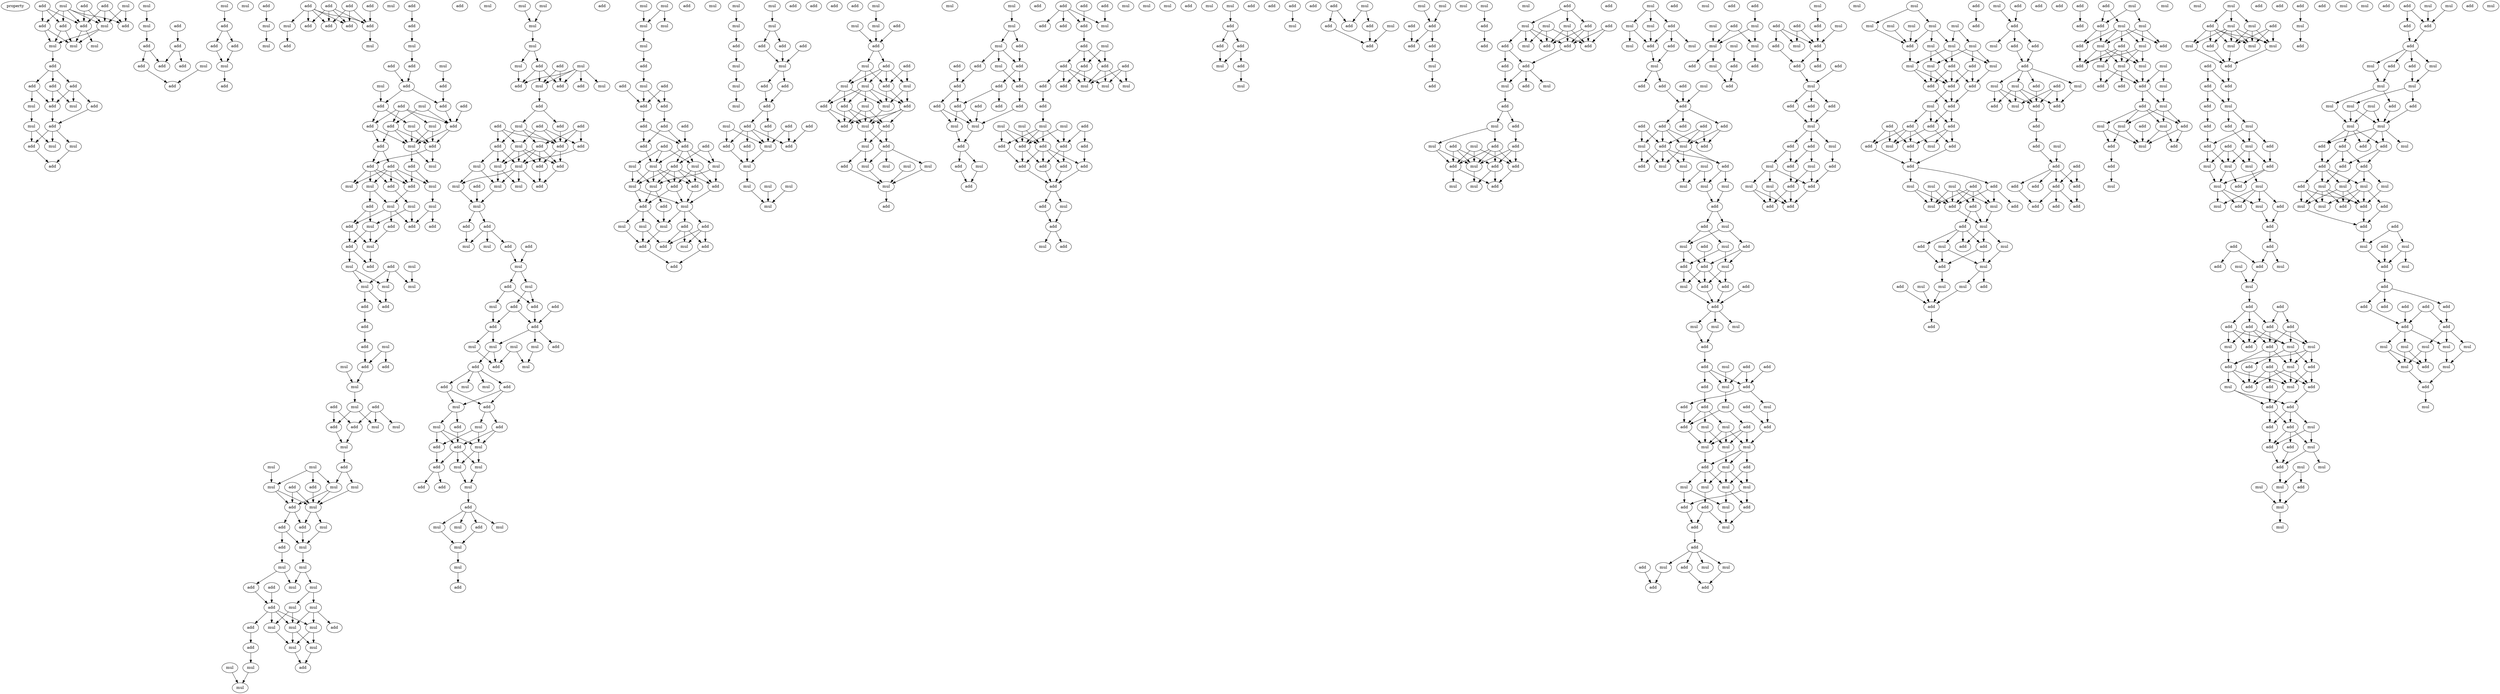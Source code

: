 digraph {
    node [fontcolor=black]
    property [mul=2,lf=1.9]
    0 [ label = add ];
    1 [ label = mul ];
    2 [ label = add ];
    3 [ label = add ];
    4 [ label = mul ];
    5 [ label = add ];
    6 [ label = add ];
    7 [ label = add ];
    8 [ label = add ];
    9 [ label = mul ];
    10 [ label = mul ];
    11 [ label = mul ];
    12 [ label = mul ];
    13 [ label = add ];
    14 [ label = add ];
    15 [ label = add ];
    16 [ label = add ];
    17 [ label = mul ];
    18 [ label = mul ];
    19 [ label = add ];
    20 [ label = add ];
    21 [ label = mul ];
    22 [ label = add ];
    23 [ label = mul ];
    24 [ label = add ];
    25 [ label = mul ];
    26 [ label = mul ];
    27 [ label = add ];
    28 [ label = add ];
    29 [ label = mul ];
    30 [ label = add ];
    31 [ label = add ];
    32 [ label = add ];
    33 [ label = add ];
    34 [ label = mul ];
    35 [ label = mul ];
    36 [ label = add ];
    37 [ label = add ];
    38 [ label = add ];
    39 [ label = add ];
    40 [ label = add ];
    41 [ label = mul ];
    42 [ label = mul ];
    43 [ label = add ];
    44 [ label = add ];
    45 [ label = mul ];
    46 [ label = add ];
    47 [ label = add ];
    48 [ label = mul ];
    49 [ label = add ];
    50 [ label = add ];
    51 [ label = add ];
    52 [ label = mul ];
    53 [ label = add ];
    54 [ label = add ];
    55 [ label = add ];
    56 [ label = mul ];
    57 [ label = add ];
    58 [ label = mul ];
    59 [ label = add ];
    60 [ label = add ];
    61 [ label = mul ];
    62 [ label = add ];
    63 [ label = add ];
    64 [ label = mul ];
    65 [ label = mul ];
    66 [ label = add ];
    67 [ label = add ];
    68 [ label = add ];
    69 [ label = mul ];
    70 [ label = add ];
    71 [ label = add ];
    72 [ label = add ];
    73 [ label = add ];
    74 [ label = mul ];
    75 [ label = add ];
    76 [ label = add ];
    77 [ label = mul ];
    78 [ label = mul ];
    79 [ label = add ];
    80 [ label = add ];
    81 [ label = mul ];
    82 [ label = add ];
    83 [ label = add ];
    84 [ label = add ];
    85 [ label = add ];
    86 [ label = mul ];
    87 [ label = mul ];
    88 [ label = mul ];
    89 [ label = add ];
    90 [ label = add ];
    91 [ label = mul ];
    92 [ label = mul ];
    93 [ label = mul ];
    94 [ label = add ];
    95 [ label = add ];
    96 [ label = add ];
    97 [ label = add ];
    98 [ label = mul ];
    99 [ label = mul ];
    100 [ label = add ];
    101 [ label = add ];
    102 [ label = add ];
    103 [ label = mul ];
    104 [ label = mul ];
    105 [ label = mul ];
    106 [ label = mul ];
    107 [ label = mul ];
    108 [ label = add ];
    109 [ label = add ];
    110 [ label = add ];
    111 [ label = add ];
    112 [ label = mul ];
    113 [ label = add ];
    114 [ label = mul ];
    115 [ label = add ];
    116 [ label = mul ];
    117 [ label = add ];
    118 [ label = add ];
    119 [ label = mul ];
    120 [ label = add ];
    121 [ label = mul ];
    122 [ label = mul ];
    123 [ label = add ];
    124 [ label = mul ];
    125 [ label = mul ];
    126 [ label = add ];
    127 [ label = mul ];
    128 [ label = add ];
    129 [ label = mul ];
    130 [ label = mul ];
    131 [ label = mul ];
    132 [ label = add ];
    133 [ label = add ];
    134 [ label = mul ];
    135 [ label = mul ];
    136 [ label = add ];
    137 [ label = add ];
    138 [ label = add ];
    139 [ label = mul ];
    140 [ label = add ];
    141 [ label = mul ];
    142 [ label = mul ];
    143 [ label = add ];
    144 [ label = add ];
    145 [ label = mul ];
    146 [ label = mul ];
    147 [ label = mul ];
    148 [ label = add ];
    149 [ label = mul ];
    150 [ label = mul ];
    151 [ label = add ];
    152 [ label = mul ];
    153 [ label = mul ];
    154 [ label = add ];
    155 [ label = mul ];
    156 [ label = add ];
    157 [ label = mul ];
    158 [ label = mul ];
    159 [ label = add ];
    160 [ label = mul ];
    161 [ label = mul ];
    162 [ label = mul ];
    163 [ label = mul ];
    164 [ label = mul ];
    165 [ label = mul ];
    166 [ label = mul ];
    167 [ label = add ];
    168 [ label = mul ];
    169 [ label = mul ];
    170 [ label = add ];
    171 [ label = mul ];
    172 [ label = add ];
    173 [ label = mul ];
    174 [ label = add ];
    175 [ label = add ];
    176 [ label = add ];
    177 [ label = add ];
    178 [ label = add ];
    179 [ label = mul ];
    180 [ label = add ];
    181 [ label = add ];
    182 [ label = mul ];
    183 [ label = add ];
    184 [ label = add ];
    185 [ label = add ];
    186 [ label = add ];
    187 [ label = add ];
    188 [ label = mul ];
    189 [ label = mul ];
    190 [ label = add ];
    191 [ label = mul ];
    192 [ label = add ];
    193 [ label = mul ];
    194 [ label = add ];
    195 [ label = mul ];
    196 [ label = mul ];
    197 [ label = mul ];
    198 [ label = add ];
    199 [ label = add ];
    200 [ label = mul ];
    201 [ label = add ];
    202 [ label = add ];
    203 [ label = mul ];
    204 [ label = add ];
    205 [ label = mul ];
    206 [ label = mul ];
    207 [ label = add ];
    208 [ label = add ];
    209 [ label = add ];
    210 [ label = add ];
    211 [ label = mul ];
    212 [ label = add ];
    213 [ label = add ];
    214 [ label = add ];
    215 [ label = mul ];
    216 [ label = mul ];
    217 [ label = mul ];
    218 [ label = mul ];
    219 [ label = add ];
    220 [ label = add ];
    221 [ label = mul ];
    222 [ label = add ];
    223 [ label = mul ];
    224 [ label = mul ];
    225 [ label = add ];
    226 [ label = mul ];
    227 [ label = add ];
    228 [ label = mul ];
    229 [ label = add ];
    230 [ label = mul ];
    231 [ label = add ];
    232 [ label = mul ];
    233 [ label = add ];
    234 [ label = add ];
    235 [ label = add ];
    236 [ label = mul ];
    237 [ label = mul ];
    238 [ label = add ];
    239 [ label = add ];
    240 [ label = mul ];
    241 [ label = add ];
    242 [ label = mul ];
    243 [ label = mul ];
    244 [ label = add ];
    245 [ label = mul ];
    246 [ label = mul ];
    247 [ label = mul ];
    248 [ label = mul ];
    249 [ label = add ];
    250 [ label = mul ];
    251 [ label = mul ];
    252 [ label = mul ];
    253 [ label = mul ];
    254 [ label = add ];
    255 [ label = add ];
    256 [ label = add ];
    257 [ label = mul ];
    258 [ label = add ];
    259 [ label = add ];
    260 [ label = add ];
    261 [ label = add ];
    262 [ label = add ];
    263 [ label = add ];
    264 [ label = add ];
    265 [ label = add ];
    266 [ label = add ];
    267 [ label = add ];
    268 [ label = mul ];
    269 [ label = mul ];
    270 [ label = mul ];
    271 [ label = add ];
    272 [ label = mul ];
    273 [ label = mul ];
    274 [ label = add ];
    275 [ label = mul ];
    276 [ label = add ];
    277 [ label = add ];
    278 [ label = add ];
    279 [ label = mul ];
    280 [ label = add ];
    281 [ label = mul ];
    282 [ label = mul ];
    283 [ label = mul ];
    284 [ label = add ];
    285 [ label = add ];
    286 [ label = mul ];
    287 [ label = add ];
    288 [ label = add ];
    289 [ label = add ];
    290 [ label = add ];
    291 [ label = mul ];
    292 [ label = mul ];
    293 [ label = mul ];
    294 [ label = add ];
    295 [ label = mul ];
    296 [ label = mul ];
    297 [ label = mul ];
    298 [ label = mul ];
    299 [ label = add ];
    300 [ label = mul ];
    301 [ label = add ];
    302 [ label = add ];
    303 [ label = add ];
    304 [ label = add ];
    305 [ label = mul ];
    306 [ label = add ];
    307 [ label = add ];
    308 [ label = add ];
    309 [ label = add ];
    310 [ label = mul ];
    311 [ label = add ];
    312 [ label = add ];
    313 [ label = add ];
    314 [ label = add ];
    315 [ label = add ];
    316 [ label = add ];
    317 [ label = mul ];
    318 [ label = add ];
    319 [ label = mul ];
    320 [ label = mul ];
    321 [ label = mul ];
    322 [ label = mul ];
    323 [ label = add ];
    324 [ label = mul ];
    325 [ label = mul ];
    326 [ label = mul ];
    327 [ label = mul ];
    328 [ label = mul ];
    329 [ label = add ];
    330 [ label = add ];
    331 [ label = mul ];
    332 [ label = add ];
    333 [ label = add ];
    334 [ label = mul ];
    335 [ label = mul ];
    336 [ label = mul ];
    337 [ label = add ];
    338 [ label = mul ];
    339 [ label = add ];
    340 [ label = mul ];
    341 [ label = add ];
    342 [ label = add ];
    343 [ label = add ];
    344 [ label = mul ];
    345 [ label = add ];
    346 [ label = mul ];
    347 [ label = add ];
    348 [ label = add ];
    349 [ label = mul ];
    350 [ label = mul ];
    351 [ label = mul ];
    352 [ label = mul ];
    353 [ label = mul ];
    354 [ label = mul ];
    355 [ label = add ];
    356 [ label = mul ];
    357 [ label = add ];
    358 [ label = mul ];
    359 [ label = add ];
    360 [ label = add ];
    361 [ label = add ];
    362 [ label = mul ];
    363 [ label = add ];
    364 [ label = add ];
    365 [ label = add ];
    366 [ label = add ];
    367 [ label = add ];
    368 [ label = add ];
    369 [ label = add ];
    370 [ label = add ];
    371 [ label = mul ];
    372 [ label = mul ];
    373 [ label = add ];
    374 [ label = add ];
    375 [ label = mul ];
    376 [ label = add ];
    377 [ label = add ];
    378 [ label = add ];
    379 [ label = add ];
    380 [ label = add ];
    381 [ label = add ];
    382 [ label = add ];
    383 [ label = add ];
    384 [ label = mul ];
    385 [ label = add ];
    386 [ label = mul ];
    387 [ label = add ];
    388 [ label = add ];
    389 [ label = add ];
    390 [ label = add ];
    391 [ label = add ];
    392 [ label = mul ];
    393 [ label = add ];
    394 [ label = mul ];
    395 [ label = mul ];
    396 [ label = add ];
    397 [ label = mul ];
    398 [ label = add ];
    399 [ label = mul ];
    400 [ label = mul ];
    401 [ label = mul ];
    402 [ label = add ];
    403 [ label = add ];
    404 [ label = add ];
    405 [ label = add ];
    406 [ label = add ];
    407 [ label = add ];
    408 [ label = add ];
    409 [ label = add ];
    410 [ label = add ];
    411 [ label = add ];
    412 [ label = add ];
    413 [ label = mul ];
    414 [ label = mul ];
    415 [ label = add ];
    416 [ label = mul ];
    417 [ label = add ];
    418 [ label = mul ];
    419 [ label = mul ];
    420 [ label = add ];
    421 [ label = mul ];
    422 [ label = mul ];
    423 [ label = add ];
    424 [ label = add ];
    425 [ label = add ];
    426 [ label = add ];
    427 [ label = add ];
    428 [ label = mul ];
    429 [ label = add ];
    430 [ label = add ];
    431 [ label = mul ];
    432 [ label = mul ];
    433 [ label = add ];
    434 [ label = add ];
    435 [ label = mul ];
    436 [ label = add ];
    437 [ label = add ];
    438 [ label = add ];
    439 [ label = mul ];
    440 [ label = mul ];
    441 [ label = add ];
    442 [ label = mul ];
    443 [ label = add ];
    444 [ label = add ];
    445 [ label = add ];
    446 [ label = mul ];
    447 [ label = add ];
    448 [ label = mul ];
    449 [ label = mul ];
    450 [ label = add ];
    451 [ label = mul ];
    452 [ label = add ];
    453 [ label = add ];
    454 [ label = add ];
    455 [ label = mul ];
    456 [ label = mul ];
    457 [ label = add ];
    458 [ label = mul ];
    459 [ label = add ];
    460 [ label = add ];
    461 [ label = add ];
    462 [ label = mul ];
    463 [ label = add ];
    464 [ label = add ];
    465 [ label = add ];
    466 [ label = add ];
    467 [ label = mul ];
    468 [ label = mul ];
    469 [ label = add ];
    470 [ label = add ];
    471 [ label = add ];
    472 [ label = mul ];
    473 [ label = mul ];
    474 [ label = mul ];
    475 [ label = add ];
    476 [ label = add ];
    477 [ label = add ];
    478 [ label = add ];
    479 [ label = add ];
    480 [ label = mul ];
    481 [ label = add ];
    482 [ label = mul ];
    483 [ label = mul ];
    484 [ label = add ];
    485 [ label = add ];
    486 [ label = mul ];
    487 [ label = add ];
    488 [ label = add ];
    489 [ label = mul ];
    490 [ label = mul ];
    491 [ label = add ];
    492 [ label = mul ];
    493 [ label = mul ];
    494 [ label = add ];
    495 [ label = mul ];
    496 [ label = add ];
    497 [ label = add ];
    498 [ label = mul ];
    499 [ label = add ];
    500 [ label = mul ];
    501 [ label = add ];
    502 [ label = add ];
    503 [ label = add ];
    504 [ label = add ];
    505 [ label = add ];
    506 [ label = add ];
    507 [ label = mul ];
    508 [ label = add ];
    509 [ label = add ];
    510 [ label = mul ];
    511 [ label = mul ];
    512 [ label = mul ];
    513 [ label = mul ];
    514 [ label = add ];
    515 [ label = add ];
    516 [ label = mul ];
    517 [ label = mul ];
    518 [ label = mul ];
    519 [ label = add ];
    520 [ label = mul ];
    521 [ label = add ];
    522 [ label = add ];
    523 [ label = add ];
    524 [ label = mul ];
    525 [ label = mul ];
    526 [ label = mul ];
    527 [ label = add ];
    528 [ label = add ];
    529 [ label = mul ];
    530 [ label = add ];
    531 [ label = add ];
    532 [ label = add ];
    533 [ label = add ];
    534 [ label = add ];
    535 [ label = mul ];
    536 [ label = mul ];
    537 [ label = mul ];
    538 [ label = add ];
    539 [ label = mul ];
    540 [ label = add ];
    541 [ label = add ];
    542 [ label = add ];
    543 [ label = mul ];
    544 [ label = add ];
    545 [ label = add ];
    546 [ label = add ];
    547 [ label = mul ];
    548 [ label = mul ];
    549 [ label = add ];
    550 [ label = add ];
    551 [ label = add ];
    552 [ label = add ];
    553 [ label = add ];
    554 [ label = mul ];
    555 [ label = mul ];
    556 [ label = mul ];
    557 [ label = mul ];
    558 [ label = mul ];
    559 [ label = add ];
    560 [ label = mul ];
    561 [ label = add ];
    562 [ label = mul ];
    563 [ label = mul ];
    564 [ label = mul ];
    565 [ label = mul ];
    566 [ label = add ];
    567 [ label = mul ];
    568 [ label = add ];
    569 [ label = add ];
    570 [ label = add ];
    571 [ label = mul ];
    572 [ label = add ];
    573 [ label = mul ];
    574 [ label = add ];
    575 [ label = mul ];
    576 [ label = mul ];
    577 [ label = add ];
    578 [ label = add ];
    579 [ label = add ];
    580 [ label = add ];
    581 [ label = mul ];
    582 [ label = mul ];
    583 [ label = add ];
    584 [ label = mul ];
    585 [ label = mul ];
    586 [ label = mul ];
    587 [ label = add ];
    588 [ label = add ];
    589 [ label = add ];
    590 [ label = mul ];
    591 [ label = add ];
    592 [ label = mul ];
    593 [ label = add ];
    594 [ label = add ];
    595 [ label = add ];
    596 [ label = mul ];
    597 [ label = add ];
    598 [ label = mul ];
    599 [ label = add ];
    600 [ label = add ];
    601 [ label = add ];
    602 [ label = add ];
    603 [ label = mul ];
    604 [ label = add ];
    605 [ label = add ];
    606 [ label = add ];
    607 [ label = mul ];
    608 [ label = mul ];
    609 [ label = add ];
    610 [ label = add ];
    611 [ label = mul ];
    612 [ label = add ];
    613 [ label = add ];
    614 [ label = mul ];
    615 [ label = mul ];
    616 [ label = add ];
    617 [ label = mul ];
    618 [ label = add ];
    619 [ label = mul ];
    620 [ label = add ];
    621 [ label = add ];
    622 [ label = mul ];
    623 [ label = mul ];
    624 [ label = mul ];
    625 [ label = mul ];
    626 [ label = mul ];
    627 [ label = mul ];
    628 [ label = mul ];
    629 [ label = mul ];
    630 [ label = add ];
    631 [ label = mul ];
    632 [ label = mul ];
    633 [ label = add ];
    634 [ label = mul ];
    635 [ label = mul ];
    636 [ label = add ];
    637 [ label = add ];
    638 [ label = add ];
    639 [ label = add ];
    640 [ label = mul ];
    641 [ label = add ];
    642 [ label = add ];
    643 [ label = add ];
    644 [ label = add ];
    645 [ label = add ];
    646 [ label = add ];
    647 [ label = add ];
    648 [ label = mul ];
    649 [ label = mul ];
    650 [ label = add ];
    651 [ label = add ];
    652 [ label = add ];
    653 [ label = mul ];
    654 [ label = mul ];
    655 [ label = mul ];
    656 [ label = add ];
    657 [ label = mul ];
    658 [ label = mul ];
    659 [ label = add ];
    660 [ label = add ];
    661 [ label = add ];
    662 [ label = add ];
    663 [ label = mul ];
    664 [ label = mul ];
    665 [ label = mul ];
    666 [ label = add ];
    667 [ label = add ];
    668 [ label = add ];
    669 [ label = add ];
    670 [ label = mul ];
    671 [ label = add ];
    672 [ label = mul ];
    673 [ label = mul ];
    674 [ label = add ];
    675 [ label = mul ];
    676 [ label = add ];
    677 [ label = add ];
    678 [ label = add ];
    679 [ label = add ];
    680 [ label = mul ];
    681 [ label = add ];
    682 [ label = add ];
    683 [ label = mul ];
    684 [ label = add ];
    685 [ label = add ];
    686 [ label = add ];
    687 [ label = add ];
    688 [ label = mul ];
    689 [ label = mul ];
    690 [ label = mul ];
    691 [ label = add ];
    692 [ label = add ];
    693 [ label = add ];
    694 [ label = add ];
    695 [ label = add ];
    696 [ label = mul ];
    697 [ label = add ];
    698 [ label = add ];
    699 [ label = add ];
    700 [ label = mul ];
    701 [ label = add ];
    702 [ label = add ];
    703 [ label = add ];
    704 [ label = add ];
    705 [ label = add ];
    706 [ label = add ];
    707 [ label = add ];
    708 [ label = add ];
    709 [ label = add ];
    710 [ label = add ];
    711 [ label = add ];
    712 [ label = mul ];
    713 [ label = add ];
    714 [ label = add ];
    715 [ label = mul ];
    716 [ label = mul ];
    717 [ label = add ];
    718 [ label = mul ];
    719 [ label = add ];
    720 [ label = add ];
    721 [ label = mul ];
    722 [ label = mul ];
    723 [ label = mul ];
    724 [ label = mul ];
    725 [ label = mul ];
    726 [ label = add ];
    727 [ label = add ];
    728 [ label = mul ];
    729 [ label = add ];
    730 [ label = add ];
    731 [ label = add ];
    732 [ label = mul ];
    733 [ label = add ];
    734 [ label = mul ];
    735 [ label = mul ];
    736 [ label = mul ];
    737 [ label = add ];
    738 [ label = mul ];
    739 [ label = add ];
    740 [ label = add ];
    741 [ label = add ];
    742 [ label = mul ];
    743 [ label = mul ];
    744 [ label = mul ];
    745 [ label = mul ];
    746 [ label = mul ];
    747 [ label = add ];
    748 [ label = mul ];
    749 [ label = add ];
    750 [ label = mul ];
    751 [ label = mul ];
    752 [ label = add ];
    753 [ label = mul ];
    754 [ label = mul ];
    755 [ label = add ];
    756 [ label = add ];
    757 [ label = add ];
    758 [ label = add ];
    759 [ label = mul ];
    760 [ label = add ];
    761 [ label = mul ];
    762 [ label = add ];
    763 [ label = add ];
    764 [ label = add ];
    765 [ label = mul ];
    766 [ label = add ];
    767 [ label = add ];
    768 [ label = mul ];
    769 [ label = add ];
    770 [ label = mul ];
    771 [ label = mul ];
    772 [ label = add ];
    773 [ label = add ];
    774 [ label = mul ];
    775 [ label = mul ];
    776 [ label = mul ];
    777 [ label = add ];
    778 [ label = add ];
    779 [ label = mul ];
    780 [ label = add ];
    781 [ label = add ];
    782 [ label = add ];
    783 [ label = add ];
    784 [ label = mul ];
    785 [ label = add ];
    786 [ label = mul ];
    787 [ label = mul ];
    788 [ label = add ];
    789 [ label = add ];
    790 [ label = add ];
    791 [ label = add ];
    792 [ label = add ];
    793 [ label = add ];
    794 [ label = add ];
    795 [ label = mul ];
    796 [ label = add ];
    797 [ label = mul ];
    798 [ label = mul ];
    799 [ label = add ];
    800 [ label = add ];
    801 [ label = mul ];
    802 [ label = add ];
    803 [ label = add ];
    804 [ label = add ];
    805 [ label = add ];
    806 [ label = mul ];
    807 [ label = add ];
    808 [ label = mul ];
    809 [ label = add ];
    810 [ label = add ];
    811 [ label = mul ];
    812 [ label = add ];
    813 [ label = add ];
    814 [ label = add ];
    815 [ label = add ];
    816 [ label = mul ];
    817 [ label = add ];
    818 [ label = mul ];
    819 [ label = mul ];
    820 [ label = mul ];
    821 [ label = mul ];
    822 [ label = add ];
    823 [ label = add ];
    824 [ label = mul ];
    825 [ label = mul ];
    826 [ label = add ];
    827 [ label = add ];
    828 [ label = mul ];
    829 [ label = mul ];
    830 [ label = mul ];
    831 [ label = add ];
    832 [ label = add ];
    833 [ label = add ];
    834 [ label = mul ];
    835 [ label = mul ];
    836 [ label = add ];
    837 [ label = add ];
    838 [ label = add ];
    839 [ label = add ];
    840 [ label = add ];
    841 [ label = mul ];
    842 [ label = mul ];
    843 [ label = add ];
    844 [ label = mul ];
    845 [ label = mul ];
    846 [ label = mul ];
    847 [ label = add ];
    848 [ label = mul ];
    849 [ label = mul ];
    850 [ label = add ];
    851 [ label = mul ];
    852 [ label = mul ];
    853 [ label = add ];
    854 [ label = add ];
    855 [ label = add ];
    856 [ label = mul ];
    857 [ label = add ];
    858 [ label = add ];
    859 [ label = add ];
    860 [ label = add ];
    861 [ label = mul ];
    862 [ label = mul ];
    863 [ label = mul ];
    864 [ label = add ];
    865 [ label = mul ];
    866 [ label = add ];
    867 [ label = add ];
    868 [ label = mul ];
    869 [ label = mul ];
    870 [ label = add ];
    871 [ label = add ];
    872 [ label = add ];
    873 [ label = mul ];
    874 [ label = mul ];
    875 [ label = add ];
    876 [ label = mul ];
    877 [ label = add ];
    878 [ label = add ];
    879 [ label = add ];
    880 [ label = add ];
    881 [ label = add ];
    882 [ label = add ];
    883 [ label = add ];
    884 [ label = add ];
    885 [ label = add ];
    886 [ label = mul ];
    887 [ label = mul ];
    888 [ label = mul ];
    889 [ label = mul ];
    890 [ label = mul ];
    891 [ label = mul ];
    892 [ label = add ];
    893 [ label = mul ];
    894 [ label = add ];
    895 [ label = mul ];
    896 [ label = mul ];
    0 -> 6 [ name = 0 ];
    0 -> 8 [ name = 1 ];
    0 -> 9 [ name = 2 ];
    1 -> 8 [ name = 3 ];
    1 -> 9 [ name = 4 ];
    2 -> 6 [ name = 5 ];
    2 -> 9 [ name = 6 ];
    3 -> 5 [ name = 7 ];
    3 -> 6 [ name = 8 ];
    3 -> 7 [ name = 9 ];
    4 -> 5 [ name = 10 ];
    4 -> 6 [ name = 11 ];
    4 -> 7 [ name = 12 ];
    4 -> 8 [ name = 13 ];
    4 -> 9 [ name = 14 ];
    5 -> 10 [ name = 15 ];
    5 -> 12 [ name = 16 ];
    6 -> 11 [ name = 17 ];
    6 -> 12 [ name = 18 ];
    7 -> 10 [ name = 19 ];
    7 -> 12 [ name = 20 ];
    9 -> 10 [ name = 21 ];
    9 -> 12 [ name = 22 ];
    10 -> 13 [ name = 23 ];
    13 -> 14 [ name = 24 ];
    13 -> 15 [ name = 25 ];
    13 -> 16 [ name = 26 ];
    14 -> 17 [ name = 27 ];
    14 -> 19 [ name = 28 ];
    15 -> 18 [ name = 29 ];
    15 -> 19 [ name = 30 ];
    15 -> 20 [ name = 31 ];
    16 -> 18 [ name = 32 ];
    16 -> 19 [ name = 33 ];
    17 -> 21 [ name = 34 ];
    19 -> 22 [ name = 35 ];
    20 -> 22 [ name = 36 ];
    21 -> 23 [ name = 37 ];
    21 -> 24 [ name = 38 ];
    22 -> 23 [ name = 39 ];
    22 -> 24 [ name = 40 ];
    22 -> 25 [ name = 41 ];
    24 -> 27 [ name = 42 ];
    25 -> 27 [ name = 43 ];
    26 -> 29 [ name = 44 ];
    28 -> 31 [ name = 45 ];
    29 -> 30 [ name = 46 ];
    30 -> 32 [ name = 47 ];
    30 -> 36 [ name = 48 ];
    31 -> 32 [ name = 49 ];
    31 -> 33 [ name = 50 ];
    34 -> 37 [ name = 51 ];
    35 -> 38 [ name = 52 ];
    36 -> 37 [ name = 53 ];
    38 -> 39 [ name = 54 ];
    38 -> 40 [ name = 55 ];
    39 -> 42 [ name = 56 ];
    40 -> 42 [ name = 57 ];
    42 -> 44 [ name = 58 ];
    43 -> 45 [ name = 59 ];
    45 -> 48 [ name = 60 ];
    46 -> 51 [ name = 61 ];
    46 -> 53 [ name = 62 ];
    46 -> 54 [ name = 63 ];
    46 -> 55 [ name = 64 ];
    47 -> 53 [ name = 65 ];
    47 -> 54 [ name = 66 ];
    47 -> 55 [ name = 67 ];
    49 -> 51 [ name = 68 ];
    49 -> 52 [ name = 69 ];
    49 -> 53 [ name = 70 ];
    49 -> 54 [ name = 71 ];
    49 -> 55 [ name = 72 ];
    50 -> 53 [ name = 73 ];
    52 -> 57 [ name = 74 ];
    53 -> 56 [ name = 75 ];
    59 -> 60 [ name = 76 ];
    60 -> 61 [ name = 77 ];
    61 -> 63 [ name = 78 ];
    62 -> 66 [ name = 79 ];
    63 -> 66 [ name = 80 ];
    64 -> 67 [ name = 81 ];
    65 -> 70 [ name = 82 ];
    66 -> 68 [ name = 83 ];
    66 -> 70 [ name = 84 ];
    67 -> 68 [ name = 85 ];
    68 -> 75 [ name = 86 ];
    69 -> 73 [ name = 87 ];
    69 -> 75 [ name = 88 ];
    70 -> 76 [ name = 89 ];
    70 -> 77 [ name = 90 ];
    71 -> 75 [ name = 91 ];
    72 -> 73 [ name = 92 ];
    72 -> 74 [ name = 93 ];
    72 -> 75 [ name = 94 ];
    72 -> 76 [ name = 95 ];
    73 -> 78 [ name = 96 ];
    73 -> 79 [ name = 97 ];
    73 -> 80 [ name = 98 ];
    74 -> 78 [ name = 99 ];
    74 -> 79 [ name = 100 ];
    75 -> 78 [ name = 101 ];
    75 -> 79 [ name = 102 ];
    76 -> 78 [ name = 103 ];
    76 -> 80 [ name = 104 ];
    77 -> 78 [ name = 105 ];
    77 -> 79 [ name = 106 ];
    78 -> 81 [ name = 107 ];
    78 -> 84 [ name = 108 ];
    79 -> 81 [ name = 109 ];
    79 -> 82 [ name = 110 ];
    80 -> 82 [ name = 111 ];
    80 -> 83 [ name = 112 ];
    82 -> 85 [ name = 113 ];
    82 -> 86 [ name = 114 ];
    82 -> 87 [ name = 115 ];
    82 -> 89 [ name = 116 ];
    83 -> 85 [ name = 117 ];
    83 -> 86 [ name = 118 ];
    83 -> 87 [ name = 119 ];
    83 -> 88 [ name = 120 ];
    83 -> 89 [ name = 121 ];
    84 -> 85 [ name = 122 ];
    84 -> 88 [ name = 123 ];
    85 -> 93 [ name = 124 ];
    87 -> 90 [ name = 125 ];
    87 -> 93 [ name = 126 ];
    88 -> 91 [ name = 127 ];
    89 -> 92 [ name = 128 ];
    90 -> 95 [ name = 129 ];
    90 -> 98 [ name = 130 ];
    91 -> 96 [ name = 131 ];
    91 -> 97 [ name = 132 ];
    92 -> 96 [ name = 133 ];
    92 -> 98 [ name = 134 ];
    93 -> 94 [ name = 135 ];
    93 -> 95 [ name = 136 ];
    93 -> 96 [ name = 137 ];
    94 -> 99 [ name = 138 ];
    95 -> 99 [ name = 139 ];
    95 -> 100 [ name = 140 ];
    98 -> 99 [ name = 141 ];
    98 -> 100 [ name = 142 ];
    99 -> 102 [ name = 143 ];
    100 -> 102 [ name = 144 ];
    100 -> 104 [ name = 145 ];
    101 -> 105 [ name = 146 ];
    101 -> 106 [ name = 147 ];
    101 -> 107 [ name = 148 ];
    103 -> 106 [ name = 149 ];
    104 -> 105 [ name = 150 ];
    104 -> 107 [ name = 151 ];
    105 -> 109 [ name = 152 ];
    107 -> 108 [ name = 153 ];
    107 -> 109 [ name = 154 ];
    108 -> 110 [ name = 155 ];
    110 -> 111 [ name = 156 ];
    111 -> 113 [ name = 157 ];
    112 -> 113 [ name = 158 ];
    112 -> 115 [ name = 159 ];
    113 -> 116 [ name = 160 ];
    114 -> 116 [ name = 161 ];
    116 -> 119 [ name = 162 ];
    117 -> 121 [ name = 163 ];
    117 -> 122 [ name = 164 ];
    117 -> 123 [ name = 165 ];
    118 -> 120 [ name = 166 ];
    118 -> 123 [ name = 167 ];
    119 -> 120 [ name = 168 ];
    119 -> 122 [ name = 169 ];
    120 -> 124 [ name = 170 ];
    123 -> 124 [ name = 171 ];
    124 -> 126 [ name = 172 ];
    125 -> 131 [ name = 173 ];
    126 -> 129 [ name = 174 ];
    126 -> 130 [ name = 175 ];
    127 -> 128 [ name = 176 ];
    127 -> 129 [ name = 177 ];
    127 -> 131 [ name = 178 ];
    128 -> 134 [ name = 179 ];
    129 -> 133 [ name = 180 ];
    129 -> 134 [ name = 181 ];
    130 -> 134 [ name = 182 ];
    131 -> 133 [ name = 183 ];
    131 -> 134 [ name = 184 ];
    132 -> 133 [ name = 185 ];
    132 -> 134 [ name = 186 ];
    133 -> 136 [ name = 187 ];
    133 -> 137 [ name = 188 ];
    134 -> 135 [ name = 189 ];
    134 -> 136 [ name = 190 ];
    135 -> 139 [ name = 191 ];
    136 -> 139 [ name = 192 ];
    137 -> 138 [ name = 193 ];
    137 -> 139 [ name = 194 ];
    138 -> 141 [ name = 195 ];
    139 -> 142 [ name = 196 ];
    141 -> 144 [ name = 197 ];
    141 -> 145 [ name = 198 ];
    142 -> 145 [ name = 199 ];
    142 -> 146 [ name = 200 ];
    143 -> 148 [ name = 201 ];
    144 -> 148 [ name = 202 ];
    146 -> 147 [ name = 203 ];
    146 -> 149 [ name = 204 ];
    147 -> 152 [ name = 205 ];
    147 -> 153 [ name = 206 ];
    148 -> 150 [ name = 207 ];
    148 -> 151 [ name = 208 ];
    148 -> 152 [ name = 209 ];
    148 -> 153 [ name = 210 ];
    149 -> 150 [ name = 211 ];
    149 -> 152 [ name = 212 ];
    149 -> 154 [ name = 213 ];
    150 -> 155 [ name = 214 ];
    150 -> 157 [ name = 215 ];
    151 -> 156 [ name = 216 ];
    152 -> 155 [ name = 217 ];
    152 -> 157 [ name = 218 ];
    153 -> 155 [ name = 219 ];
    155 -> 159 [ name = 220 ];
    156 -> 160 [ name = 221 ];
    157 -> 159 [ name = 222 ];
    158 -> 161 [ name = 223 ];
    160 -> 161 [ name = 224 ];
    163 -> 165 [ name = 225 ];
    164 -> 165 [ name = 226 ];
    165 -> 166 [ name = 227 ];
    166 -> 168 [ name = 228 ];
    166 -> 170 [ name = 229 ];
    167 -> 171 [ name = 230 ];
    167 -> 175 [ name = 231 ];
    168 -> 172 [ name = 232 ];
    169 -> 171 [ name = 233 ];
    169 -> 172 [ name = 234 ];
    169 -> 173 [ name = 235 ];
    169 -> 174 [ name = 236 ];
    169 -> 175 [ name = 237 ];
    170 -> 171 [ name = 238 ];
    170 -> 172 [ name = 239 ];
    170 -> 175 [ name = 240 ];
    171 -> 176 [ name = 241 ];
    176 -> 179 [ name = 242 ];
    176 -> 181 [ name = 243 ];
    177 -> 182 [ name = 244 ];
    177 -> 185 [ name = 245 ];
    177 -> 186 [ name = 246 ];
    178 -> 182 [ name = 247 ];
    178 -> 184 [ name = 248 ];
    178 -> 186 [ name = 249 ];
    179 -> 183 [ name = 250 ];
    179 -> 184 [ name = 251 ];
    179 -> 186 [ name = 252 ];
    180 -> 183 [ name = 253 ];
    180 -> 185 [ name = 254 ];
    180 -> 186 [ name = 255 ];
    181 -> 186 [ name = 256 ];
    182 -> 187 [ name = 257 ];
    182 -> 188 [ name = 258 ];
    182 -> 190 [ name = 259 ];
    182 -> 191 [ name = 260 ];
    183 -> 187 [ name = 261 ];
    183 -> 188 [ name = 262 ];
    183 -> 190 [ name = 263 ];
    183 -> 191 [ name = 264 ];
    184 -> 188 [ name = 265 ];
    184 -> 189 [ name = 266 ];
    184 -> 191 [ name = 267 ];
    185 -> 191 [ name = 268 ];
    186 -> 187 [ name = 269 ];
    186 -> 190 [ name = 270 ];
    187 -> 194 [ name = 271 ];
    188 -> 195 [ name = 272 ];
    188 -> 196 [ name = 273 ];
    189 -> 193 [ name = 274 ];
    189 -> 196 [ name = 275 ];
    190 -> 194 [ name = 276 ];
    191 -> 193 [ name = 277 ];
    191 -> 194 [ name = 278 ];
    191 -> 195 [ name = 279 ];
    191 -> 196 [ name = 280 ];
    192 -> 197 [ name = 281 ];
    193 -> 197 [ name = 282 ];
    196 -> 197 [ name = 283 ];
    197 -> 198 [ name = 284 ];
    197 -> 199 [ name = 285 ];
    198 -> 200 [ name = 286 ];
    199 -> 200 [ name = 287 ];
    199 -> 203 [ name = 288 ];
    199 -> 204 [ name = 289 ];
    201 -> 205 [ name = 290 ];
    204 -> 205 [ name = 291 ];
    205 -> 206 [ name = 292 ];
    205 -> 207 [ name = 293 ];
    206 -> 208 [ name = 294 ];
    206 -> 210 [ name = 295 ];
    207 -> 210 [ name = 296 ];
    207 -> 211 [ name = 297 ];
    208 -> 212 [ name = 298 ];
    208 -> 213 [ name = 299 ];
    209 -> 213 [ name = 300 ];
    210 -> 213 [ name = 301 ];
    211 -> 212 [ name = 302 ];
    212 -> 215 [ name = 303 ];
    212 -> 216 [ name = 304 ];
    213 -> 214 [ name = 305 ];
    213 -> 216 [ name = 306 ];
    213 -> 218 [ name = 307 ];
    215 -> 220 [ name = 308 ];
    216 -> 219 [ name = 309 ];
    216 -> 220 [ name = 310 ];
    217 -> 220 [ name = 311 ];
    217 -> 221 [ name = 312 ];
    218 -> 221 [ name = 313 ];
    219 -> 222 [ name = 314 ];
    219 -> 223 [ name = 315 ];
    219 -> 224 [ name = 316 ];
    219 -> 225 [ name = 317 ];
    222 -> 226 [ name = 318 ];
    222 -> 227 [ name = 319 ];
    225 -> 226 [ name = 320 ];
    225 -> 227 [ name = 321 ];
    226 -> 228 [ name = 322 ];
    226 -> 231 [ name = 323 ];
    227 -> 229 [ name = 324 ];
    227 -> 230 [ name = 325 ];
    228 -> 232 [ name = 326 ];
    228 -> 233 [ name = 327 ];
    228 -> 234 [ name = 328 ];
    229 -> 232 [ name = 329 ];
    229 -> 234 [ name = 330 ];
    230 -> 232 [ name = 331 ];
    230 -> 233 [ name = 332 ];
    231 -> 234 [ name = 333 ];
    232 -> 236 [ name = 334 ];
    232 -> 237 [ name = 335 ];
    233 -> 235 [ name = 336 ];
    234 -> 235 [ name = 337 ];
    234 -> 236 [ name = 338 ];
    234 -> 237 [ name = 339 ];
    235 -> 238 [ name = 340 ];
    235 -> 239 [ name = 341 ];
    236 -> 240 [ name = 342 ];
    237 -> 240 [ name = 343 ];
    240 -> 241 [ name = 344 ];
    241 -> 242 [ name = 345 ];
    241 -> 243 [ name = 346 ];
    241 -> 244 [ name = 347 ];
    241 -> 245 [ name = 348 ];
    242 -> 246 [ name = 349 ];
    244 -> 246 [ name = 350 ];
    246 -> 247 [ name = 351 ];
    247 -> 249 [ name = 352 ];
    248 -> 252 [ name = 353 ];
    250 -> 251 [ name = 354 ];
    250 -> 252 [ name = 355 ];
    252 -> 253 [ name = 356 ];
    253 -> 254 [ name = 357 ];
    254 -> 257 [ name = 358 ];
    255 -> 259 [ name = 359 ];
    257 -> 259 [ name = 360 ];
    257 -> 260 [ name = 361 ];
    258 -> 259 [ name = 362 ];
    258 -> 260 [ name = 363 ];
    259 -> 261 [ name = 364 ];
    260 -> 263 [ name = 365 ];
    261 -> 265 [ name = 366 ];
    261 -> 266 [ name = 367 ];
    262 -> 265 [ name = 368 ];
    263 -> 265 [ name = 369 ];
    263 -> 266 [ name = 370 ];
    264 -> 268 [ name = 371 ];
    264 -> 270 [ name = 372 ];
    264 -> 272 [ name = 373 ];
    265 -> 268 [ name = 374 ];
    265 -> 269 [ name = 375 ];
    265 -> 271 [ name = 376 ];
    265 -> 272 [ name = 377 ];
    266 -> 272 [ name = 378 ];
    267 -> 269 [ name = 379 ];
    267 -> 271 [ name = 380 ];
    268 -> 274 [ name = 381 ];
    268 -> 276 [ name = 382 ];
    268 -> 277 [ name = 383 ];
    269 -> 275 [ name = 384 ];
    269 -> 277 [ name = 385 ];
    270 -> 273 [ name = 386 ];
    270 -> 275 [ name = 387 ];
    271 -> 273 [ name = 388 ];
    271 -> 274 [ name = 389 ];
    271 -> 275 [ name = 390 ];
    271 -> 276 [ name = 391 ];
    271 -> 277 [ name = 392 ];
    272 -> 273 [ name = 393 ];
    272 -> 274 [ name = 394 ];
    272 -> 275 [ name = 395 ];
    272 -> 276 [ name = 396 ];
    273 -> 279 [ name = 397 ];
    273 -> 280 [ name = 398 ];
    274 -> 279 [ name = 399 ];
    274 -> 280 [ name = 400 ];
    275 -> 278 [ name = 401 ];
    275 -> 280 [ name = 402 ];
    276 -> 279 [ name = 403 ];
    277 -> 279 [ name = 404 ];
    278 -> 282 [ name = 405 ];
    279 -> 282 [ name = 406 ];
    279 -> 284 [ name = 407 ];
    279 -> 285 [ name = 408 ];
    280 -> 281 [ name = 409 ];
    280 -> 282 [ name = 410 ];
    280 -> 283 [ name = 411 ];
    281 -> 288 [ name = 412 ];
    281 -> 289 [ name = 413 ];
    282 -> 288 [ name = 414 ];
    283 -> 288 [ name = 415 ];
    284 -> 286 [ name = 416 ];
    284 -> 287 [ name = 417 ];
    284 -> 289 [ name = 418 ];
    285 -> 286 [ name = 419 ];
    285 -> 287 [ name = 420 ];
    285 -> 289 [ name = 421 ];
    287 -> 290 [ name = 422 ];
    288 -> 290 [ name = 423 ];
    292 -> 293 [ name = 424 ];
    293 -> 294 [ name = 425 ];
    294 -> 295 [ name = 426 ];
    295 -> 296 [ name = 427 ];
    296 -> 297 [ name = 428 ];
    298 -> 300 [ name = 429 ];
    300 -> 302 [ name = 430 ];
    300 -> 303 [ name = 431 ];
    302 -> 305 [ name = 432 ];
    303 -> 305 [ name = 433 ];
    304 -> 305 [ name = 434 ];
    305 -> 307 [ name = 435 ];
    305 -> 308 [ name = 436 ];
    307 -> 309 [ name = 437 ];
    308 -> 309 [ name = 438 ];
    309 -> 311 [ name = 439 ];
    309 -> 314 [ name = 440 ];
    310 -> 317 [ name = 441 ];
    310 -> 318 [ name = 442 ];
    311 -> 317 [ name = 443 ];
    312 -> 315 [ name = 444 ];
    312 -> 317 [ name = 445 ];
    313 -> 315 [ name = 446 ];
    314 -> 315 [ name = 447 ];
    314 -> 316 [ name = 448 ];
    314 -> 317 [ name = 449 ];
    314 -> 318 [ name = 450 ];
    316 -> 319 [ name = 451 ];
    317 -> 319 [ name = 452 ];
    318 -> 319 [ name = 453 ];
    319 -> 320 [ name = 454 ];
    320 -> 324 [ name = 455 ];
    321 -> 324 [ name = 456 ];
    322 -> 324 [ name = 457 ];
    325 -> 327 [ name = 458 ];
    326 -> 330 [ name = 459 ];
    327 -> 330 [ name = 460 ];
    329 -> 330 [ name = 461 ];
    330 -> 331 [ name = 462 ];
    330 -> 333 [ name = 463 ];
    331 -> 334 [ name = 464 ];
    331 -> 336 [ name = 465 ];
    331 -> 337 [ name = 466 ];
    332 -> 335 [ name = 467 ];
    332 -> 337 [ name = 468 ];
    333 -> 334 [ name = 469 ];
    333 -> 335 [ name = 470 ];
    333 -> 336 [ name = 471 ];
    333 -> 337 [ name = 472 ];
    334 -> 339 [ name = 473 ];
    334 -> 340 [ name = 474 ];
    334 -> 341 [ name = 475 ];
    335 -> 340 [ name = 476 ];
    335 -> 342 [ name = 477 ];
    336 -> 338 [ name = 478 ];
    336 -> 339 [ name = 479 ];
    336 -> 340 [ name = 480 ];
    336 -> 341 [ name = 481 ];
    336 -> 342 [ name = 482 ];
    337 -> 340 [ name = 483 ];
    337 -> 342 [ name = 484 ];
    338 -> 343 [ name = 485 ];
    338 -> 344 [ name = 486 ];
    338 -> 345 [ name = 487 ];
    339 -> 343 [ name = 488 ];
    339 -> 344 [ name = 489 ];
    340 -> 344 [ name = 490 ];
    341 -> 343 [ name = 491 ];
    341 -> 344 [ name = 492 ];
    341 -> 345 [ name = 493 ];
    342 -> 343 [ name = 494 ];
    342 -> 344 [ name = 495 ];
    342 -> 345 [ name = 496 ];
    344 -> 346 [ name = 497 ];
    344 -> 347 [ name = 498 ];
    345 -> 346 [ name = 499 ];
    345 -> 347 [ name = 500 ];
    346 -> 348 [ name = 501 ];
    346 -> 349 [ name = 502 ];
    347 -> 349 [ name = 503 ];
    347 -> 351 [ name = 504 ];
    347 -> 352 [ name = 505 ];
    348 -> 353 [ name = 506 ];
    349 -> 353 [ name = 507 ];
    350 -> 353 [ name = 508 ];
    351 -> 353 [ name = 509 ];
    353 -> 355 [ name = 510 ];
    354 -> 356 [ name = 511 ];
    356 -> 357 [ name = 512 ];
    356 -> 358 [ name = 513 ];
    357 -> 360 [ name = 514 ];
    358 -> 360 [ name = 515 ];
    358 -> 361 [ name = 516 ];
    358 -> 362 [ name = 517 ];
    359 -> 365 [ name = 518 ];
    360 -> 363 [ name = 519 ];
    360 -> 364 [ name = 520 ];
    361 -> 365 [ name = 521 ];
    362 -> 363 [ name = 522 ];
    363 -> 366 [ name = 523 ];
    364 -> 367 [ name = 524 ];
    364 -> 369 [ name = 525 ];
    365 -> 368 [ name = 526 ];
    365 -> 369 [ name = 527 ];
    366 -> 372 [ name = 528 ];
    368 -> 371 [ name = 529 ];
    368 -> 372 [ name = 530 ];
    369 -> 371 [ name = 531 ];
    369 -> 372 [ name = 532 ];
    370 -> 372 [ name = 533 ];
    371 -> 373 [ name = 534 ];
    372 -> 373 [ name = 535 ];
    373 -> 374 [ name = 536 ];
    373 -> 375 [ name = 537 ];
    374 -> 377 [ name = 538 ];
    375 -> 377 [ name = 539 ];
    378 -> 381 [ name = 540 ];
    378 -> 382 [ name = 541 ];
    378 -> 383 [ name = 542 ];
    378 -> 384 [ name = 543 ];
    379 -> 384 [ name = 544 ];
    380 -> 383 [ name = 545 ];
    383 -> 385 [ name = 546 ];
    385 -> 388 [ name = 547 ];
    385 -> 389 [ name = 548 ];
    385 -> 390 [ name = 549 ];
    386 -> 388 [ name = 550 ];
    386 -> 389 [ name = 551 ];
    387 -> 392 [ name = 552 ];
    387 -> 394 [ name = 553 ];
    387 -> 395 [ name = 554 ];
    388 -> 393 [ name = 555 ];
    388 -> 395 [ name = 556 ];
    389 -> 392 [ name = 557 ];
    389 -> 394 [ name = 558 ];
    389 -> 395 [ name = 559 ];
    390 -> 391 [ name = 560 ];
    390 -> 392 [ name = 561 ];
    390 -> 393 [ name = 562 ];
    390 -> 395 [ name = 563 ];
    391 -> 396 [ name = 564 ];
    396 -> 400 [ name = 565 ];
    397 -> 402 [ name = 566 ];
    397 -> 404 [ name = 567 ];
    398 -> 403 [ name = 568 ];
    398 -> 406 [ name = 569 ];
    399 -> 402 [ name = 570 ];
    399 -> 404 [ name = 571 ];
    399 -> 405 [ name = 572 ];
    400 -> 402 [ name = 573 ];
    400 -> 404 [ name = 574 ];
    400 -> 405 [ name = 575 ];
    400 -> 406 [ name = 576 ];
    401 -> 404 [ name = 577 ];
    401 -> 406 [ name = 578 ];
    402 -> 407 [ name = 579 ];
    402 -> 408 [ name = 580 ];
    402 -> 409 [ name = 581 ];
    402 -> 410 [ name = 582 ];
    403 -> 407 [ name = 583 ];
    404 -> 408 [ name = 584 ];
    404 -> 409 [ name = 585 ];
    405 -> 408 [ name = 586 ];
    406 -> 409 [ name = 587 ];
    406 -> 410 [ name = 588 ];
    407 -> 411 [ name = 589 ];
    408 -> 411 [ name = 590 ];
    409 -> 411 [ name = 591 ];
    410 -> 411 [ name = 592 ];
    411 -> 412 [ name = 593 ];
    411 -> 413 [ name = 594 ];
    412 -> 415 [ name = 595 ];
    413 -> 415 [ name = 596 ];
    415 -> 416 [ name = 597 ];
    415 -> 417 [ name = 598 ];
    422 -> 424 [ name = 599 ];
    424 -> 425 [ name = 600 ];
    424 -> 426 [ name = 601 ];
    425 -> 428 [ name = 602 ];
    426 -> 428 [ name = 603 ];
    426 -> 430 [ name = 604 ];
    429 -> 431 [ name = 605 ];
    430 -> 432 [ name = 606 ];
    434 -> 436 [ name = 607 ];
    434 -> 437 [ name = 608 ];
    435 -> 437 [ name = 609 ];
    435 -> 438 [ name = 610 ];
    436 -> 441 [ name = 611 ];
    438 -> 441 [ name = 612 ];
    439 -> 441 [ name = 613 ];
    440 -> 443 [ name = 614 ];
    442 -> 443 [ name = 615 ];
    443 -> 445 [ name = 616 ];
    443 -> 447 [ name = 617 ];
    444 -> 445 [ name = 618 ];
    447 -> 448 [ name = 619 ];
    448 -> 450 [ name = 620 ];
    449 -> 452 [ name = 621 ];
    452 -> 453 [ name = 622 ];
    454 -> 455 [ name = 623 ];
    454 -> 456 [ name = 624 ];
    454 -> 459 [ name = 625 ];
    455 -> 460 [ name = 626 ];
    455 -> 461 [ name = 627 ];
    455 -> 462 [ name = 628 ];
    455 -> 463 [ name = 629 ];
    456 -> 460 [ name = 630 ];
    456 -> 461 [ name = 631 ];
    456 -> 464 [ name = 632 ];
    457 -> 461 [ name = 633 ];
    457 -> 464 [ name = 634 ];
    458 -> 460 [ name = 635 ];
    458 -> 462 [ name = 636 ];
    458 -> 464 [ name = 637 ];
    459 -> 460 [ name = 638 ];
    459 -> 461 [ name = 639 ];
    459 -> 464 [ name = 640 ];
    461 -> 466 [ name = 641 ];
    463 -> 465 [ name = 642 ];
    463 -> 466 [ name = 643 ];
    465 -> 467 [ name = 644 ];
    466 -> 467 [ name = 645 ];
    466 -> 468 [ name = 646 ];
    466 -> 469 [ name = 647 ];
    467 -> 470 [ name = 648 ];
    470 -> 471 [ name = 649 ];
    470 -> 472 [ name = 650 ];
    471 -> 476 [ name = 651 ];
    472 -> 473 [ name = 652 ];
    472 -> 477 [ name = 653 ];
    473 -> 478 [ name = 654 ];
    473 -> 480 [ name = 655 ];
    474 -> 478 [ name = 656 ];
    474 -> 479 [ name = 657 ];
    474 -> 480 [ name = 658 ];
    475 -> 478 [ name = 659 ];
    475 -> 480 [ name = 660 ];
    475 -> 481 [ name = 661 ];
    476 -> 479 [ name = 662 ];
    476 -> 480 [ name = 663 ];
    476 -> 481 [ name = 664 ];
    477 -> 478 [ name = 665 ];
    477 -> 479 [ name = 666 ];
    477 -> 480 [ name = 667 ];
    477 -> 481 [ name = 668 ];
    478 -> 483 [ name = 669 ];
    478 -> 484 [ name = 670 ];
    479 -> 484 [ name = 671 ];
    480 -> 482 [ name = 672 ];
    481 -> 482 [ name = 673 ];
    481 -> 484 [ name = 674 ];
    486 -> 487 [ name = 675 ];
    486 -> 489 [ name = 676 ];
    486 -> 490 [ name = 677 ];
    487 -> 491 [ name = 678 ];
    487 -> 492 [ name = 679 ];
    487 -> 494 [ name = 680 ];
    489 -> 491 [ name = 681 ];
    489 -> 493 [ name = 682 ];
    490 -> 491 [ name = 683 ];
    491 -> 495 [ name = 684 ];
    494 -> 495 [ name = 685 ];
    495 -> 497 [ name = 686 ];
    495 -> 499 [ name = 687 ];
    496 -> 501 [ name = 688 ];
    498 -> 501 [ name = 689 ];
    499 -> 501 [ name = 690 ];
    501 -> 504 [ name = 691 ];
    501 -> 505 [ name = 692 ];
    501 -> 506 [ name = 693 ];
    502 -> 508 [ name = 694 ];
    502 -> 509 [ name = 695 ];
    502 -> 510 [ name = 696 ];
    503 -> 507 [ name = 697 ];
    503 -> 508 [ name = 698 ];
    505 -> 509 [ name = 699 ];
    505 -> 510 [ name = 700 ];
    506 -> 507 [ name = 701 ];
    506 -> 508 [ name = 702 ];
    506 -> 509 [ name = 703 ];
    506 -> 510 [ name = 704 ];
    507 -> 511 [ name = 705 ];
    507 -> 515 [ name = 706 ];
    508 -> 511 [ name = 707 ];
    508 -> 513 [ name = 708 ];
    508 -> 514 [ name = 709 ];
    508 -> 515 [ name = 710 ];
    510 -> 511 [ name = 711 ];
    510 -> 513 [ name = 712 ];
    510 -> 514 [ name = 713 ];
    512 -> 516 [ name = 714 ];
    512 -> 518 [ name = 715 ];
    513 -> 518 [ name = 716 ];
    514 -> 516 [ name = 717 ];
    514 -> 517 [ name = 718 ];
    516 -> 519 [ name = 719 ];
    517 -> 519 [ name = 720 ];
    519 -> 520 [ name = 721 ];
    519 -> 521 [ name = 722 ];
    520 -> 522 [ name = 723 ];
    520 -> 524 [ name = 724 ];
    521 -> 524 [ name = 725 ];
    521 -> 525 [ name = 726 ];
    522 -> 526 [ name = 727 ];
    522 -> 528 [ name = 728 ];
    523 -> 528 [ name = 729 ];
    524 -> 527 [ name = 730 ];
    524 -> 528 [ name = 731 ];
    525 -> 526 [ name = 732 ];
    525 -> 527 [ name = 733 ];
    526 -> 531 [ name = 734 ];
    526 -> 532 [ name = 735 ];
    527 -> 529 [ name = 736 ];
    527 -> 532 [ name = 737 ];
    528 -> 529 [ name = 738 ];
    528 -> 531 [ name = 739 ];
    528 -> 532 [ name = 740 ];
    529 -> 534 [ name = 741 ];
    531 -> 534 [ name = 742 ];
    532 -> 534 [ name = 743 ];
    533 -> 534 [ name = 744 ];
    534 -> 535 [ name = 745 ];
    534 -> 536 [ name = 746 ];
    534 -> 537 [ name = 747 ];
    535 -> 538 [ name = 748 ];
    536 -> 538 [ name = 749 ];
    538 -> 541 [ name = 750 ];
    539 -> 543 [ name = 751 ];
    540 -> 545 [ name = 752 ];
    541 -> 543 [ name = 753 ];
    541 -> 544 [ name = 754 ];
    541 -> 545 [ name = 755 ];
    542 -> 543 [ name = 756 ];
    542 -> 545 [ name = 757 ];
    543 -> 548 [ name = 758 ];
    544 -> 549 [ name = 759 ];
    545 -> 546 [ name = 760 ];
    545 -> 547 [ name = 761 ];
    546 -> 553 [ name = 762 ];
    547 -> 552 [ name = 763 ];
    548 -> 551 [ name = 764 ];
    548 -> 553 [ name = 765 ];
    549 -> 553 [ name = 766 ];
    549 -> 554 [ name = 767 ];
    549 -> 555 [ name = 768 ];
    550 -> 552 [ name = 769 ];
    551 -> 556 [ name = 770 ];
    551 -> 557 [ name = 771 ];
    551 -> 558 [ name = 772 ];
    552 -> 558 [ name = 773 ];
    553 -> 557 [ name = 774 ];
    554 -> 556 [ name = 775 ];
    554 -> 557 [ name = 776 ];
    554 -> 558 [ name = 777 ];
    555 -> 556 [ name = 778 ];
    555 -> 557 [ name = 779 ];
    556 -> 560 [ name = 780 ];
    557 -> 559 [ name = 781 ];
    558 -> 559 [ name = 782 ];
    558 -> 560 [ name = 783 ];
    558 -> 561 [ name = 784 ];
    559 -> 563 [ name = 785 ];
    559 -> 564 [ name = 786 ];
    559 -> 565 [ name = 787 ];
    560 -> 562 [ name = 788 ];
    560 -> 564 [ name = 789 ];
    560 -> 565 [ name = 790 ];
    561 -> 562 [ name = 791 ];
    561 -> 565 [ name = 792 ];
    562 -> 566 [ name = 793 ];
    562 -> 569 [ name = 794 ];
    563 -> 566 [ name = 795 ];
    563 -> 567 [ name = 796 ];
    564 -> 568 [ name = 797 ];
    565 -> 567 [ name = 798 ];
    565 -> 569 [ name = 799 ];
    566 -> 570 [ name = 800 ];
    567 -> 571 [ name = 801 ];
    568 -> 570 [ name = 802 ];
    568 -> 571 [ name = 803 ];
    569 -> 571 [ name = 804 ];
    570 -> 572 [ name = 805 ];
    572 -> 573 [ name = 806 ];
    572 -> 575 [ name = 807 ];
    572 -> 576 [ name = 808 ];
    572 -> 577 [ name = 809 ];
    574 -> 578 [ name = 810 ];
    575 -> 579 [ name = 811 ];
    576 -> 578 [ name = 812 ];
    577 -> 579 [ name = 813 ];
    580 -> 581 [ name = 814 ];
    581 -> 585 [ name = 815 ];
    581 -> 586 [ name = 816 ];
    582 -> 585 [ name = 817 ];
    583 -> 585 [ name = 818 ];
    583 -> 586 [ name = 819 ];
    584 -> 589 [ name = 820 ];
    585 -> 588 [ name = 821 ];
    585 -> 590 [ name = 822 ];
    586 -> 587 [ name = 823 ];
    589 -> 591 [ name = 824 ];
    590 -> 591 [ name = 825 ];
    592 -> 595 [ name = 826 ];
    593 -> 597 [ name = 827 ];
    593 -> 598 [ name = 828 ];
    594 -> 597 [ name = 829 ];
    594 -> 598 [ name = 830 ];
    594 -> 599 [ name = 831 ];
    595 -> 597 [ name = 832 ];
    596 -> 597 [ name = 833 ];
    597 -> 601 [ name = 834 ];
    597 -> 602 [ name = 835 ];
    599 -> 601 [ name = 836 ];
    600 -> 603 [ name = 837 ];
    601 -> 603 [ name = 838 ];
    603 -> 604 [ name = 839 ];
    603 -> 605 [ name = 840 ];
    603 -> 606 [ name = 841 ];
    604 -> 608 [ name = 842 ];
    605 -> 608 [ name = 843 ];
    606 -> 608 [ name = 844 ];
    608 -> 609 [ name = 845 ];
    608 -> 610 [ name = 846 ];
    608 -> 611 [ name = 847 ];
    609 -> 612 [ name = 848 ];
    609 -> 614 [ name = 849 ];
    610 -> 612 [ name = 850 ];
    610 -> 615 [ name = 851 ];
    611 -> 613 [ name = 852 ];
    612 -> 618 [ name = 853 ];
    613 -> 616 [ name = 854 ];
    614 -> 616 [ name = 855 ];
    614 -> 617 [ name = 856 ];
    614 -> 619 [ name = 857 ];
    615 -> 616 [ name = 858 ];
    615 -> 618 [ name = 859 ];
    616 -> 621 [ name = 860 ];
    617 -> 620 [ name = 861 ];
    617 -> 621 [ name = 862 ];
    618 -> 620 [ name = 863 ];
    618 -> 621 [ name = 864 ];
    619 -> 620 [ name = 865 ];
    619 -> 621 [ name = 866 ];
    622 -> 625 [ name = 867 ];
    622 -> 626 [ name = 868 ];
    623 -> 630 [ name = 869 ];
    624 -> 628 [ name = 870 ];
    624 -> 631 [ name = 871 ];
    625 -> 629 [ name = 872 ];
    625 -> 630 [ name = 873 ];
    625 -> 631 [ name = 874 ];
    626 -> 630 [ name = 875 ];
    627 -> 630 [ name = 876 ];
    628 -> 632 [ name = 877 ];
    628 -> 633 [ name = 878 ];
    628 -> 634 [ name = 879 ];
    629 -> 634 [ name = 880 ];
    629 -> 636 [ name = 881 ];
    630 -> 635 [ name = 882 ];
    631 -> 632 [ name = 883 ];
    631 -> 635 [ name = 884 ];
    631 -> 636 [ name = 885 ];
    632 -> 639 [ name = 886 ];
    633 -> 638 [ name = 887 ];
    633 -> 639 [ name = 888 ];
    634 -> 637 [ name = 889 ];
    634 -> 638 [ name = 890 ];
    635 -> 637 [ name = 891 ];
    635 -> 638 [ name = 892 ];
    636 -> 637 [ name = 893 ];
    636 -> 638 [ name = 894 ];
    636 -> 639 [ name = 895 ];
    637 -> 641 [ name = 896 ];
    638 -> 640 [ name = 897 ];
    638 -> 641 [ name = 898 ];
    639 -> 641 [ name = 899 ];
    640 -> 642 [ name = 900 ];
    640 -> 643 [ name = 901 ];
    640 -> 645 [ name = 902 ];
    641 -> 642 [ name = 903 ];
    641 -> 645 [ name = 904 ];
    642 -> 646 [ name = 905 ];
    642 -> 648 [ name = 906 ];
    643 -> 647 [ name = 907 ];
    643 -> 648 [ name = 908 ];
    643 -> 649 [ name = 909 ];
    643 -> 650 [ name = 910 ];
    644 -> 647 [ name = 911 ];
    644 -> 648 [ name = 912 ];
    644 -> 650 [ name = 913 ];
    645 -> 646 [ name = 914 ];
    645 -> 647 [ name = 915 ];
    645 -> 649 [ name = 916 ];
    646 -> 651 [ name = 917 ];
    647 -> 651 [ name = 918 ];
    650 -> 651 [ name = 919 ];
    651 -> 652 [ name = 920 ];
    651 -> 655 [ name = 921 ];
    652 -> 658 [ name = 922 ];
    652 -> 659 [ name = 923 ];
    652 -> 661 [ name = 924 ];
    653 -> 657 [ name = 925 ];
    653 -> 659 [ name = 926 ];
    654 -> 657 [ name = 927 ];
    654 -> 658 [ name = 928 ];
    654 -> 659 [ name = 929 ];
    654 -> 660 [ name = 930 ];
    655 -> 657 [ name = 931 ];
    655 -> 659 [ name = 932 ];
    656 -> 657 [ name = 933 ];
    656 -> 658 [ name = 934 ];
    656 -> 659 [ name = 935 ];
    656 -> 660 [ name = 936 ];
    658 -> 663 [ name = 937 ];
    659 -> 663 [ name = 938 ];
    660 -> 662 [ name = 939 ];
    660 -> 663 [ name = 940 ];
    662 -> 665 [ name = 941 ];
    662 -> 666 [ name = 942 ];
    662 -> 667 [ name = 943 ];
    662 -> 668 [ name = 944 ];
    663 -> 664 [ name = 945 ];
    663 -> 666 [ name = 946 ];
    663 -> 668 [ name = 947 ];
    664 -> 670 [ name = 948 ];
    665 -> 669 [ name = 949 ];
    665 -> 670 [ name = 950 ];
    667 -> 669 [ name = 951 ];
    668 -> 669 [ name = 952 ];
    668 -> 670 [ name = 953 ];
    669 -> 673 [ name = 954 ];
    670 -> 674 [ name = 955 ];
    670 -> 675 [ name = 956 ];
    671 -> 676 [ name = 957 ];
    672 -> 676 [ name = 958 ];
    673 -> 676 [ name = 959 ];
    675 -> 676 [ name = 960 ];
    676 -> 678 [ name = 961 ];
    677 -> 679 [ name = 962 ];
    680 -> 682 [ name = 963 ];
    681 -> 682 [ name = 964 ];
    682 -> 683 [ name = 965 ];
    682 -> 684 [ name = 966 ];
    682 -> 686 [ name = 967 ];
    684 -> 687 [ name = 968 ];
    686 -> 687 [ name = 969 ];
    687 -> 688 [ name = 970 ];
    687 -> 689 [ name = 971 ];
    687 -> 690 [ name = 972 ];
    687 -> 691 [ name = 973 ];
    688 -> 694 [ name = 974 ];
    688 -> 695 [ name = 975 ];
    688 -> 696 [ name = 976 ];
    689 -> 693 [ name = 977 ];
    689 -> 694 [ name = 978 ];
    689 -> 695 [ name = 979 ];
    689 -> 696 [ name = 980 ];
    690 -> 693 [ name = 981 ];
    691 -> 695 [ name = 982 ];
    692 -> 693 [ name = 983 ];
    692 -> 695 [ name = 984 ];
    692 -> 696 [ name = 985 ];
    695 -> 697 [ name = 986 ];
    697 -> 698 [ name = 987 ];
    698 -> 702 [ name = 988 ];
    700 -> 702 [ name = 989 ];
    701 -> 704 [ name = 990 ];
    701 -> 705 [ name = 991 ];
    702 -> 703 [ name = 992 ];
    702 -> 704 [ name = 993 ];
    702 -> 705 [ name = 994 ];
    702 -> 706 [ name = 995 ];
    703 -> 709 [ name = 996 ];
    704 -> 710 [ name = 997 ];
    705 -> 708 [ name = 998 ];
    705 -> 709 [ name = 999 ];
    705 -> 710 [ name = 1000 ];
    707 -> 711 [ name = 1001 ];
    712 -> 714 [ name = 1002 ];
    712 -> 716 [ name = 1003 ];
    713 -> 714 [ name = 1004 ];
    713 -> 715 [ name = 1005 ];
    714 -> 717 [ name = 1006 ];
    714 -> 718 [ name = 1007 ];
    715 -> 717 [ name = 1008 ];
    715 -> 718 [ name = 1009 ];
    715 -> 719 [ name = 1010 ];
    715 -> 720 [ name = 1011 ];
    715 -> 721 [ name = 1012 ];
    716 -> 718 [ name = 1013 ];
    716 -> 720 [ name = 1014 ];
    716 -> 721 [ name = 1015 ];
    717 -> 726 [ name = 1016 ];
    718 -> 722 [ name = 1017 ];
    718 -> 723 [ name = 1018 ];
    718 -> 725 [ name = 1019 ];
    718 -> 726 [ name = 1020 ];
    719 -> 722 [ name = 1021 ];
    719 -> 723 [ name = 1022 ];
    719 -> 725 [ name = 1023 ];
    719 -> 726 [ name = 1024 ];
    721 -> 723 [ name = 1025 ];
    721 -> 725 [ name = 1026 ];
    721 -> 726 [ name = 1027 ];
    722 -> 729 [ name = 1028 ];
    722 -> 730 [ name = 1029 ];
    723 -> 730 [ name = 1030 ];
    724 -> 728 [ name = 1031 ];
    724 -> 730 [ name = 1032 ];
    725 -> 727 [ name = 1033 ];
    725 -> 729 [ name = 1034 ];
    725 -> 730 [ name = 1035 ];
    728 -> 732 [ name = 1036 ];
    730 -> 731 [ name = 1037 ];
    730 -> 732 [ name = 1038 ];
    731 -> 733 [ name = 1039 ];
    731 -> 734 [ name = 1040 ];
    731 -> 735 [ name = 1041 ];
    731 -> 736 [ name = 1042 ];
    732 -> 733 [ name = 1043 ];
    732 -> 735 [ name = 1044 ];
    732 -> 736 [ name = 1045 ];
    733 -> 738 [ name = 1046 ];
    733 -> 739 [ name = 1047 ];
    734 -> 738 [ name = 1048 ];
    734 -> 740 [ name = 1049 ];
    735 -> 738 [ name = 1050 ];
    735 -> 740 [ name = 1051 ];
    736 -> 738 [ name = 1052 ];
    736 -> 739 [ name = 1053 ];
    737 -> 738 [ name = 1054 ];
    740 -> 741 [ name = 1055 ];
    741 -> 744 [ name = 1056 ];
    745 -> 746 [ name = 1057 ];
    745 -> 747 [ name = 1058 ];
    745 -> 748 [ name = 1059 ];
    746 -> 750 [ name = 1060 ];
    746 -> 751 [ name = 1061 ];
    746 -> 752 [ name = 1062 ];
    746 -> 753 [ name = 1063 ];
    746 -> 754 [ name = 1064 ];
    747 -> 750 [ name = 1065 ];
    747 -> 751 [ name = 1066 ];
    747 -> 752 [ name = 1067 ];
    747 -> 753 [ name = 1068 ];
    747 -> 754 [ name = 1069 ];
    748 -> 750 [ name = 1070 ];
    748 -> 753 [ name = 1071 ];
    748 -> 754 [ name = 1072 ];
    749 -> 750 [ name = 1073 ];
    749 -> 753 [ name = 1074 ];
    749 -> 754 [ name = 1075 ];
    750 -> 755 [ name = 1076 ];
    751 -> 755 [ name = 1077 ];
    752 -> 755 [ name = 1078 ];
    754 -> 755 [ name = 1079 ];
    755 -> 758 [ name = 1080 ];
    756 -> 757 [ name = 1081 ];
    756 -> 758 [ name = 1082 ];
    757 -> 759 [ name = 1083 ];
    757 -> 760 [ name = 1084 ];
    758 -> 759 [ name = 1085 ];
    759 -> 761 [ name = 1086 ];
    759 -> 762 [ name = 1087 ];
    760 -> 763 [ name = 1088 ];
    761 -> 765 [ name = 1089 ];
    761 -> 766 [ name = 1090 ];
    761 -> 767 [ name = 1091 ];
    762 -> 765 [ name = 1092 ];
    763 -> 767 [ name = 1093 ];
    764 -> 768 [ name = 1094 ];
    764 -> 770 [ name = 1095 ];
    764 -> 771 [ name = 1096 ];
    765 -> 769 [ name = 1097 ];
    765 -> 770 [ name = 1098 ];
    765 -> 771 [ name = 1099 ];
    766 -> 769 [ name = 1100 ];
    767 -> 768 [ name = 1101 ];
    767 -> 771 [ name = 1102 ];
    768 -> 774 [ name = 1103 ];
    769 -> 773 [ name = 1104 ];
    769 -> 774 [ name = 1105 ];
    770 -> 775 [ name = 1106 ];
    771 -> 773 [ name = 1107 ];
    771 -> 774 [ name = 1108 ];
    774 -> 776 [ name = 1109 ];
    774 -> 777 [ name = 1110 ];
    774 -> 779 [ name = 1111 ];
    775 -> 776 [ name = 1112 ];
    775 -> 777 [ name = 1113 ];
    775 -> 778 [ name = 1114 ];
    775 -> 779 [ name = 1115 ];
    778 -> 780 [ name = 1116 ];
    779 -> 780 [ name = 1117 ];
    780 -> 781 [ name = 1118 ];
    781 -> 783 [ name = 1119 ];
    781 -> 784 [ name = 1120 ];
    782 -> 783 [ name = 1121 ];
    782 -> 785 [ name = 1122 ];
    783 -> 787 [ name = 1123 ];
    786 -> 787 [ name = 1124 ];
    787 -> 789 [ name = 1125 ];
    788 -> 790 [ name = 1126 ];
    788 -> 792 [ name = 1127 ];
    789 -> 791 [ name = 1128 ];
    789 -> 792 [ name = 1129 ];
    789 -> 793 [ name = 1130 ];
    790 -> 794 [ name = 1131 ];
    790 -> 795 [ name = 1132 ];
    790 -> 797 [ name = 1133 ];
    791 -> 795 [ name = 1134 ];
    791 -> 796 [ name = 1135 ];
    791 -> 798 [ name = 1136 ];
    792 -> 794 [ name = 1137 ];
    792 -> 796 [ name = 1138 ];
    792 -> 797 [ name = 1139 ];
    793 -> 794 [ name = 1140 ];
    793 -> 795 [ name = 1141 ];
    793 -> 796 [ name = 1142 ];
    793 -> 798 [ name = 1143 ];
    794 -> 800 [ name = 1144 ];
    794 -> 801 [ name = 1145 ];
    794 -> 803 [ name = 1146 ];
    795 -> 799 [ name = 1147 ];
    795 -> 801 [ name = 1148 ];
    795 -> 802 [ name = 1149 ];
    797 -> 801 [ name = 1150 ];
    797 -> 802 [ name = 1151 ];
    797 -> 803 [ name = 1152 ];
    798 -> 803 [ name = 1153 ];
    799 -> 805 [ name = 1154 ];
    800 -> 804 [ name = 1155 ];
    800 -> 805 [ name = 1156 ];
    800 -> 806 [ name = 1157 ];
    800 -> 807 [ name = 1158 ];
    801 -> 805 [ name = 1159 ];
    801 -> 806 [ name = 1160 ];
    801 -> 807 [ name = 1161 ];
    802 -> 806 [ name = 1162 ];
    802 -> 807 [ name = 1163 ];
    803 -> 805 [ name = 1164 ];
    803 -> 806 [ name = 1165 ];
    803 -> 808 [ name = 1166 ];
    804 -> 810 [ name = 1167 ];
    806 -> 810 [ name = 1168 ];
    807 -> 809 [ name = 1169 ];
    808 -> 809 [ name = 1170 ];
    808 -> 810 [ name = 1171 ];
    809 -> 811 [ name = 1172 ];
    809 -> 812 [ name = 1173 ];
    809 -> 813 [ name = 1174 ];
    810 -> 812 [ name = 1175 ];
    810 -> 813 [ name = 1176 ];
    811 -> 815 [ name = 1177 ];
    811 -> 816 [ name = 1178 ];
    812 -> 814 [ name = 1179 ];
    812 -> 815 [ name = 1180 ];
    812 -> 816 [ name = 1181 ];
    813 -> 815 [ name = 1182 ];
    814 -> 817 [ name = 1183 ];
    815 -> 817 [ name = 1184 ];
    816 -> 817 [ name = 1185 ];
    816 -> 818 [ name = 1186 ];
    817 -> 821 [ name = 1187 ];
    819 -> 821 [ name = 1188 ];
    819 -> 823 [ name = 1189 ];
    820 -> 824 [ name = 1190 ];
    821 -> 824 [ name = 1191 ];
    823 -> 824 [ name = 1192 ];
    824 -> 825 [ name = 1193 ];
    826 -> 829 [ name = 1194 ];
    829 -> 831 [ name = 1195 ];
    833 -> 836 [ name = 1196 ];
    833 -> 837 [ name = 1197 ];
    834 -> 837 [ name = 1198 ];
    835 -> 837 [ name = 1199 ];
    836 -> 838 [ name = 1200 ];
    837 -> 838 [ name = 1201 ];
    838 -> 839 [ name = 1202 ];
    838 -> 841 [ name = 1203 ];
    838 -> 842 [ name = 1204 ];
    838 -> 843 [ name = 1205 ];
    839 -> 844 [ name = 1206 ];
    841 -> 844 [ name = 1207 ];
    842 -> 845 [ name = 1208 ];
    843 -> 845 [ name = 1209 ];
    844 -> 848 [ name = 1210 ];
    844 -> 850 [ name = 1211 ];
    845 -> 847 [ name = 1212 ];
    845 -> 849 [ name = 1213 ];
    846 -> 851 [ name = 1214 ];
    846 -> 852 [ name = 1215 ];
    847 -> 852 [ name = 1216 ];
    848 -> 851 [ name = 1217 ];
    848 -> 852 [ name = 1218 ];
    849 -> 851 [ name = 1219 ];
    850 -> 852 [ name = 1220 ];
    851 -> 853 [ name = 1221 ];
    851 -> 854 [ name = 1222 ];
    851 -> 855 [ name = 1223 ];
    851 -> 857 [ name = 1224 ];
    852 -> 853 [ name = 1225 ];
    852 -> 855 [ name = 1226 ];
    852 -> 856 [ name = 1227 ];
    852 -> 857 [ name = 1228 ];
    854 -> 858 [ name = 1229 ];
    854 -> 859 [ name = 1230 ];
    854 -> 860 [ name = 1231 ];
    855 -> 858 [ name = 1232 ];
    855 -> 860 [ name = 1233 ];
    857 -> 859 [ name = 1234 ];
    858 -> 862 [ name = 1235 ];
    859 -> 861 [ name = 1236 ];
    859 -> 862 [ name = 1237 ];
    859 -> 863 [ name = 1238 ];
    859 -> 864 [ name = 1239 ];
    860 -> 861 [ name = 1240 ];
    860 -> 863 [ name = 1241 ];
    860 -> 865 [ name = 1242 ];
    861 -> 867 [ name = 1243 ];
    861 -> 869 [ name = 1244 ];
    861 -> 870 [ name = 1245 ];
    862 -> 867 [ name = 1246 ];
    862 -> 868 [ name = 1247 ];
    862 -> 869 [ name = 1248 ];
    862 -> 870 [ name = 1249 ];
    863 -> 866 [ name = 1250 ];
    863 -> 867 [ name = 1251 ];
    863 -> 868 [ name = 1252 ];
    863 -> 870 [ name = 1253 ];
    864 -> 868 [ name = 1254 ];
    864 -> 869 [ name = 1255 ];
    864 -> 870 [ name = 1256 ];
    865 -> 870 [ name = 1257 ];
    866 -> 872 [ name = 1258 ];
    869 -> 872 [ name = 1259 ];
    870 -> 872 [ name = 1260 ];
    871 -> 873 [ name = 1261 ];
    871 -> 874 [ name = 1262 ];
    872 -> 873 [ name = 1263 ];
    873 -> 877 [ name = 1264 ];
    874 -> 876 [ name = 1265 ];
    874 -> 877 [ name = 1266 ];
    875 -> 877 [ name = 1267 ];
    877 -> 878 [ name = 1268 ];
    878 -> 880 [ name = 1269 ];
    878 -> 881 [ name = 1270 ];
    878 -> 882 [ name = 1271 ];
    879 -> 884 [ name = 1272 ];
    879 -> 885 [ name = 1273 ];
    880 -> 884 [ name = 1274 ];
    881 -> 885 [ name = 1275 ];
    883 -> 884 [ name = 1276 ];
    884 -> 886 [ name = 1277 ];
    884 -> 888 [ name = 1278 ];
    884 -> 890 [ name = 1279 ];
    885 -> 887 [ name = 1280 ];
    885 -> 889 [ name = 1281 ];
    885 -> 890 [ name = 1282 ];
    886 -> 891 [ name = 1283 ];
    886 -> 892 [ name = 1284 ];
    887 -> 893 [ name = 1285 ];
    888 -> 891 [ name = 1286 ];
    888 -> 892 [ name = 1287 ];
    889 -> 891 [ name = 1288 ];
    889 -> 892 [ name = 1289 ];
    890 -> 893 [ name = 1290 ];
    891 -> 894 [ name = 1291 ];
    893 -> 894 [ name = 1292 ];
    894 -> 896 [ name = 1293 ];
}

